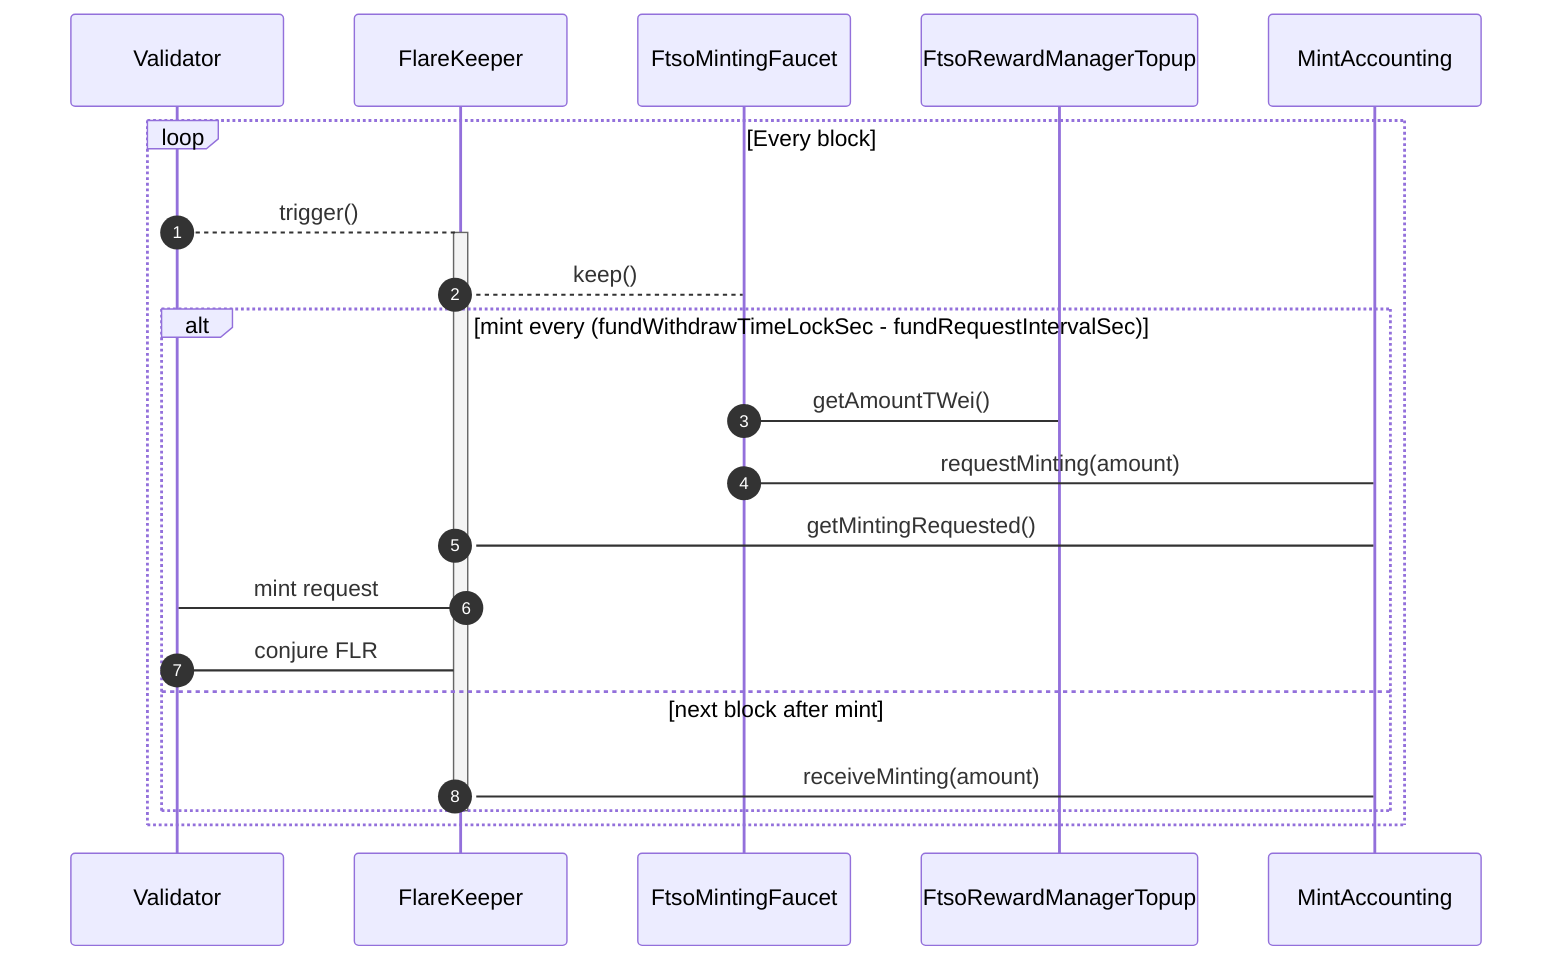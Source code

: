 sequenceDiagram
    autonumber
    participant Validator
    participant FlareKeeper
    participant FtsoMintingFaucet
    participant FtsoRewardManagerTopup
    participant MintAccounting
    loop Every block
        Validator-->FlareKeeper: trigger()
        activate FlareKeeper
        FlareKeeper-->FtsoMintingFaucet: keep()
        alt mint every (fundWithdrawTimeLockSec - fundRequestIntervalSec)
            FtsoMintingFaucet->FtsoRewardManagerTopup: getAmountTWei()
            FtsoMintingFaucet->MintAccounting: requestMinting(amount)
            FlareKeeper->MintAccounting: getMintingRequested()
            FlareKeeper->Validator: mint request
            Validator->FlareKeeper: conjure FLR
        else next block after mint
            FlareKeeper->MintAccounting: receiveMinting(amount)
        end
        deactivate FlareKeeper        
    end
